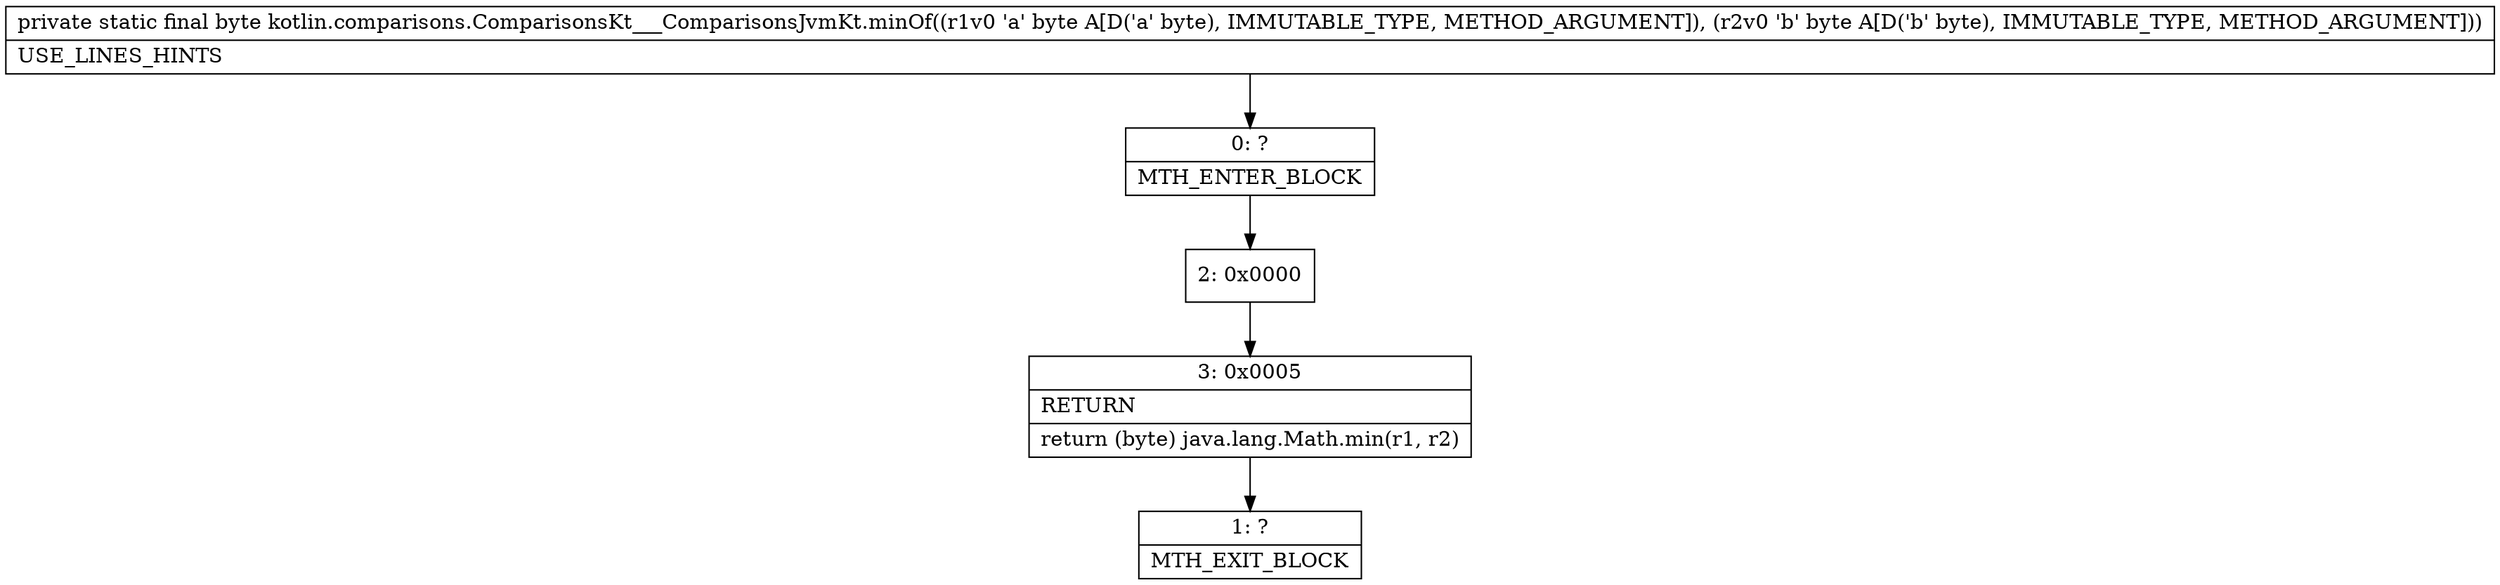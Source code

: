 digraph "CFG forkotlin.comparisons.ComparisonsKt___ComparisonsJvmKt.minOf(BB)B" {
Node_0 [shape=record,label="{0\:\ ?|MTH_ENTER_BLOCK\l}"];
Node_2 [shape=record,label="{2\:\ 0x0000}"];
Node_3 [shape=record,label="{3\:\ 0x0005|RETURN\l|return (byte) java.lang.Math.min(r1, r2)\l}"];
Node_1 [shape=record,label="{1\:\ ?|MTH_EXIT_BLOCK\l}"];
MethodNode[shape=record,label="{private static final byte kotlin.comparisons.ComparisonsKt___ComparisonsJvmKt.minOf((r1v0 'a' byte A[D('a' byte), IMMUTABLE_TYPE, METHOD_ARGUMENT]), (r2v0 'b' byte A[D('b' byte), IMMUTABLE_TYPE, METHOD_ARGUMENT]))  | USE_LINES_HINTS\l}"];
MethodNode -> Node_0;Node_0 -> Node_2;
Node_2 -> Node_3;
Node_3 -> Node_1;
}

